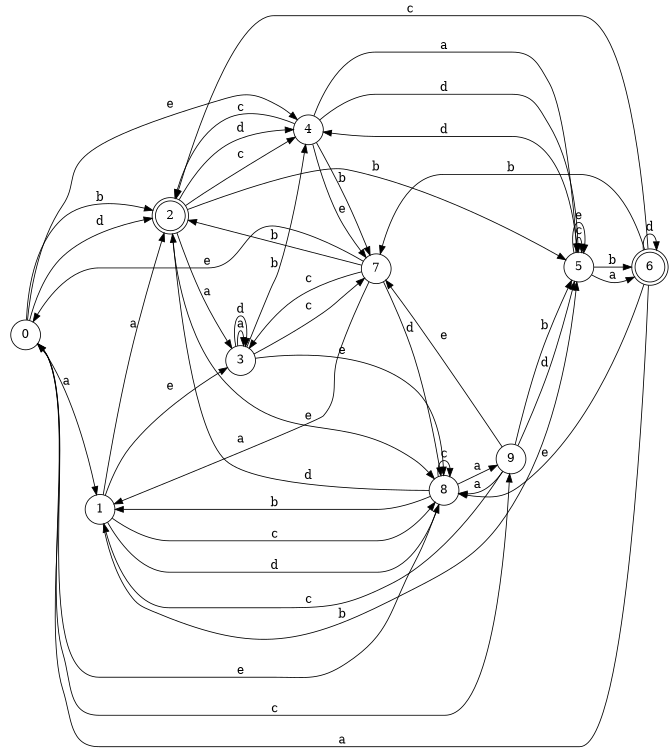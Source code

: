 digraph n8_6 {
__start0 [label="" shape="none"];

rankdir=LR;
size="8,5";

s0 [style="filled", color="black", fillcolor="white" shape="circle", label="0"];
s1 [style="filled", color="black", fillcolor="white" shape="circle", label="1"];
s2 [style="rounded,filled", color="black", fillcolor="white" shape="doublecircle", label="2"];
s3 [style="filled", color="black", fillcolor="white" shape="circle", label="3"];
s4 [style="filled", color="black", fillcolor="white" shape="circle", label="4"];
s5 [style="filled", color="black", fillcolor="white" shape="circle", label="5"];
s6 [style="rounded,filled", color="black", fillcolor="white" shape="doublecircle", label="6"];
s7 [style="filled", color="black", fillcolor="white" shape="circle", label="7"];
s8 [style="filled", color="black", fillcolor="white" shape="circle", label="8"];
s9 [style="filled", color="black", fillcolor="white" shape="circle", label="9"];
s0 -> s1 [label="a"];
s0 -> s2 [label="b"];
s0 -> s9 [label="c"];
s0 -> s2 [label="d"];
s0 -> s4 [label="e"];
s1 -> s2 [label="a"];
s1 -> s5 [label="b"];
s1 -> s8 [label="c"];
s1 -> s8 [label="d"];
s1 -> s3 [label="e"];
s2 -> s3 [label="a"];
s2 -> s5 [label="b"];
s2 -> s4 [label="c"];
s2 -> s4 [label="d"];
s2 -> s8 [label="e"];
s3 -> s3 [label="a"];
s3 -> s4 [label="b"];
s3 -> s7 [label="c"];
s3 -> s3 [label="d"];
s3 -> s8 [label="e"];
s4 -> s5 [label="a"];
s4 -> s7 [label="b"];
s4 -> s2 [label="c"];
s4 -> s5 [label="d"];
s4 -> s7 [label="e"];
s5 -> s6 [label="a"];
s5 -> s6 [label="b"];
s5 -> s5 [label="c"];
s5 -> s4 [label="d"];
s5 -> s5 [label="e"];
s6 -> s0 [label="a"];
s6 -> s7 [label="b"];
s6 -> s2 [label="c"];
s6 -> s6 [label="d"];
s6 -> s8 [label="e"];
s7 -> s1 [label="a"];
s7 -> s2 [label="b"];
s7 -> s3 [label="c"];
s7 -> s8 [label="d"];
s7 -> s0 [label="e"];
s8 -> s9 [label="a"];
s8 -> s1 [label="b"];
s8 -> s8 [label="c"];
s8 -> s2 [label="d"];
s8 -> s0 [label="e"];
s9 -> s8 [label="a"];
s9 -> s5 [label="b"];
s9 -> s1 [label="c"];
s9 -> s5 [label="d"];
s9 -> s7 [label="e"];

}